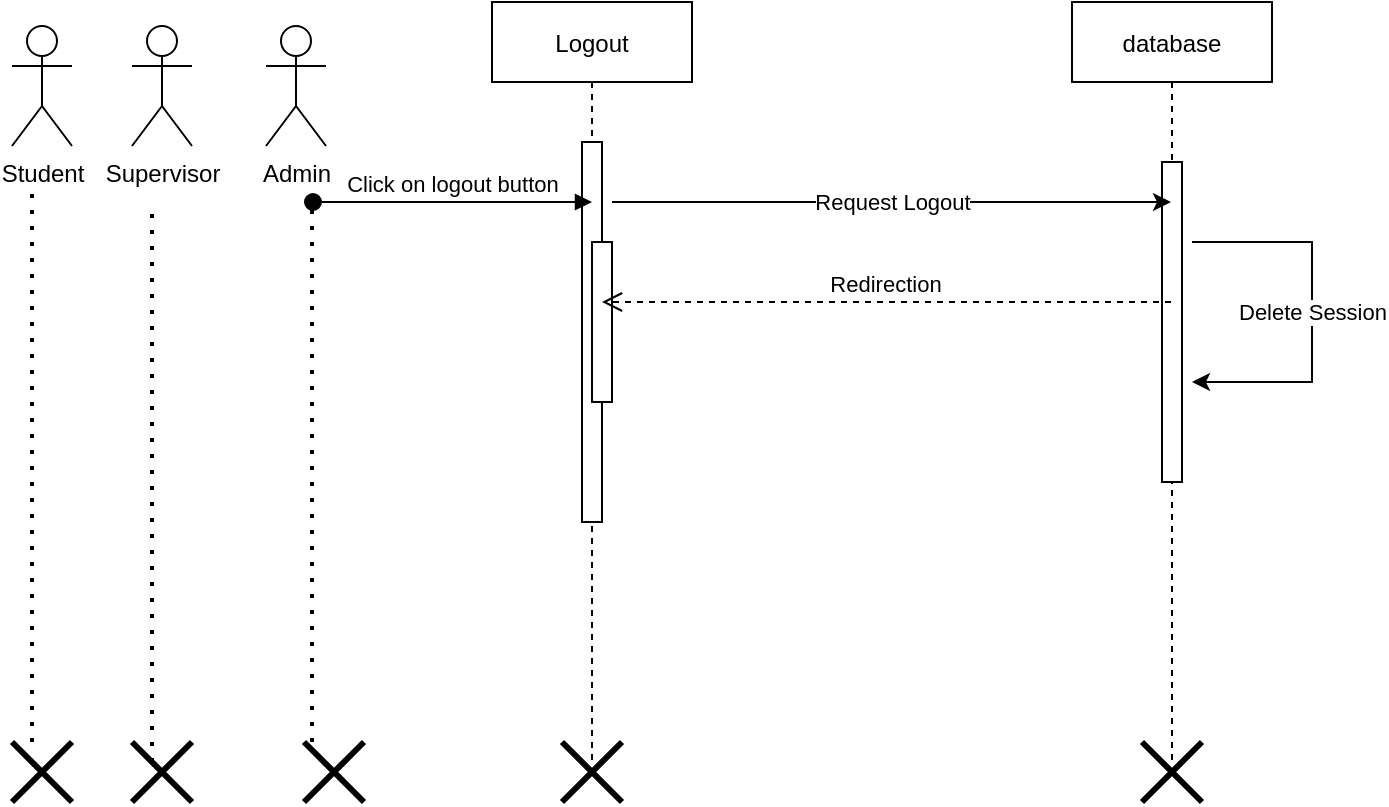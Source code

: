 <mxfile version="20.2.3" type="device"><diagram id="2cerg_K-P_-OnhZrchvd" name="Page-1"><mxGraphModel dx="1578" dy="556" grid="1" gridSize="10" guides="1" tooltips="1" connect="1" arrows="1" fold="1" page="1" pageScale="1" pageWidth="850" pageHeight="1100" math="0" shadow="0"><root><mxCell id="0"/><mxCell id="1" parent="0"/><mxCell id="qiXspHYYTrGM6duUBzxF-1" value="Logout" style="shape=umlLifeline;perimeter=lifelinePerimeter;container=1;collapsible=0;recursiveResize=0;rounded=0;shadow=0;strokeWidth=1;" parent="1" vertex="1"><mxGeometry x="170" y="70" width="100" height="380" as="geometry"/></mxCell><mxCell id="qiXspHYYTrGM6duUBzxF-2" value="" style="points=[];perimeter=orthogonalPerimeter;rounded=0;shadow=0;strokeWidth=1;" parent="qiXspHYYTrGM6duUBzxF-1" vertex="1"><mxGeometry x="45" y="70" width="10" height="190" as="geometry"/></mxCell><mxCell id="qiXspHYYTrGM6duUBzxF-3" value="" style="points=[];perimeter=orthogonalPerimeter;rounded=0;shadow=0;strokeWidth=1;" parent="qiXspHYYTrGM6duUBzxF-1" vertex="1"><mxGeometry x="50" y="120" width="10" height="80" as="geometry"/></mxCell><mxCell id="qiXspHYYTrGM6duUBzxF-4" value="Click on logout button" style="verticalAlign=bottom;startArrow=oval;endArrow=block;startSize=8;shadow=0;strokeWidth=1;" parent="qiXspHYYTrGM6duUBzxF-1" edge="1"><mxGeometry relative="1" as="geometry"><mxPoint x="-89.5" y="100" as="sourcePoint"/><mxPoint x="50" y="100" as="targetPoint"/><Array as="points"><mxPoint x="-19.5" y="100"/></Array></mxGeometry></mxCell><mxCell id="qiXspHYYTrGM6duUBzxF-5" value="database" style="shape=umlLifeline;perimeter=lifelinePerimeter;container=1;collapsible=0;recursiveResize=0;rounded=0;shadow=0;strokeWidth=1;" parent="1" vertex="1"><mxGeometry x="460" y="70" width="100" height="380" as="geometry"/></mxCell><mxCell id="qiXspHYYTrGM6duUBzxF-6" value="" style="points=[];perimeter=orthogonalPerimeter;rounded=0;shadow=0;strokeWidth=1;" parent="qiXspHYYTrGM6duUBzxF-5" vertex="1"><mxGeometry x="45" y="80" width="10" height="160" as="geometry"/></mxCell><mxCell id="qiXspHYYTrGM6duUBzxF-7" value="Redirection" style="verticalAlign=bottom;endArrow=open;dashed=1;endSize=8;shadow=0;strokeWidth=1;" parent="1" source="qiXspHYYTrGM6duUBzxF-5" target="qiXspHYYTrGM6duUBzxF-2" edge="1"><mxGeometry relative="1" as="geometry"><mxPoint x="275" y="236" as="targetPoint"/><Array as="points"><mxPoint x="330" y="220"/></Array></mxGeometry></mxCell><mxCell id="qiXspHYYTrGM6duUBzxF-10" value="Supervisor" style="shape=umlActor;verticalLabelPosition=bottom;verticalAlign=top;html=1;outlineConnect=0;" parent="1" vertex="1"><mxGeometry x="-10" y="82" width="30" height="60" as="geometry"/></mxCell><mxCell id="qiXspHYYTrGM6duUBzxF-11" value="Admin" style="shape=umlActor;verticalLabelPosition=bottom;verticalAlign=top;html=1;outlineConnect=0;" parent="1" vertex="1"><mxGeometry x="57" y="82" width="30" height="60" as="geometry"/></mxCell><mxCell id="qiXspHYYTrGM6duUBzxF-12" value="Student" style="shape=umlActor;verticalLabelPosition=bottom;verticalAlign=top;html=1;outlineConnect=0;" parent="1" vertex="1"><mxGeometry x="-70" y="82" width="30" height="60" as="geometry"/></mxCell><mxCell id="qiXspHYYTrGM6duUBzxF-13" value="" style="endArrow=none;dashed=1;html=1;dashPattern=1 3;strokeWidth=2;rounded=0;" parent="1" edge="1"><mxGeometry width="50" height="50" relative="1" as="geometry"><mxPoint x="-60.0" y="440" as="sourcePoint"/><mxPoint x="-60.0" y="160" as="targetPoint"/></mxGeometry></mxCell><mxCell id="qiXspHYYTrGM6duUBzxF-14" value="" style="endArrow=none;dashed=1;html=1;dashPattern=1 3;strokeWidth=2;rounded=0;" parent="1" edge="1"><mxGeometry width="50" height="50" relative="1" as="geometry"><mxPoint x="80.0" y="440" as="sourcePoint"/><mxPoint x="80.0" y="160" as="targetPoint"/></mxGeometry></mxCell><mxCell id="qiXspHYYTrGM6duUBzxF-15" value="" style="endArrow=none;dashed=1;html=1;dashPattern=1 3;strokeWidth=2;rounded=0;" parent="1" edge="1"><mxGeometry width="50" height="50" relative="1" as="geometry"><mxPoint x="2.274e-13" y="450" as="sourcePoint"/><mxPoint x="2.274e-13" y="170" as="targetPoint"/></mxGeometry></mxCell><mxCell id="qiXspHYYTrGM6duUBzxF-21" value="" style="endArrow=classic;html=1;rounded=0;" parent="1" target="qiXspHYYTrGM6duUBzxF-5" edge="1"><mxGeometry relative="1" as="geometry"><mxPoint x="230" y="170" as="sourcePoint"/><mxPoint x="330" y="170" as="targetPoint"/></mxGeometry></mxCell><mxCell id="qiXspHYYTrGM6duUBzxF-22" value="Request Logout" style="edgeLabel;resizable=0;html=1;align=center;verticalAlign=middle;" parent="qiXspHYYTrGM6duUBzxF-21" connectable="0" vertex="1"><mxGeometry relative="1" as="geometry"/></mxCell><mxCell id="qiXspHYYTrGM6duUBzxF-23" value="" style="endArrow=classic;html=1;rounded=0;" parent="1" edge="1"><mxGeometry relative="1" as="geometry"><mxPoint x="520" y="190" as="sourcePoint"/><mxPoint x="520" y="260" as="targetPoint"/><Array as="points"><mxPoint x="580" y="190"/><mxPoint x="580" y="260"/></Array></mxGeometry></mxCell><mxCell id="qiXspHYYTrGM6duUBzxF-24" value="Delete Session" style="edgeLabel;resizable=0;html=1;align=center;verticalAlign=middle;" parent="qiXspHYYTrGM6duUBzxF-23" connectable="0" vertex="1"><mxGeometry relative="1" as="geometry"/></mxCell><mxCell id="381wkxvBWLGEzvgI_CvM-1" value="" style="shape=umlDestroy;whiteSpace=wrap;html=1;strokeWidth=3;" parent="1" vertex="1"><mxGeometry x="-70" y="440" width="30" height="30" as="geometry"/></mxCell><mxCell id="381wkxvBWLGEzvgI_CvM-2" value="" style="shape=umlDestroy;whiteSpace=wrap;html=1;strokeWidth=3;" parent="1" vertex="1"><mxGeometry x="-10" y="440" width="30" height="30" as="geometry"/></mxCell><mxCell id="381wkxvBWLGEzvgI_CvM-4" value="" style="shape=umlDestroy;whiteSpace=wrap;html=1;strokeWidth=3;" parent="1" vertex="1"><mxGeometry x="76" y="440" width="30" height="30" as="geometry"/></mxCell><mxCell id="381wkxvBWLGEzvgI_CvM-5" value="" style="shape=umlDestroy;whiteSpace=wrap;html=1;strokeWidth=3;" parent="1" vertex="1"><mxGeometry x="205" y="440" width="30" height="30" as="geometry"/></mxCell><mxCell id="381wkxvBWLGEzvgI_CvM-6" value="" style="shape=umlDestroy;whiteSpace=wrap;html=1;strokeWidth=3;" parent="1" vertex="1"><mxGeometry x="495" y="440" width="30" height="30" as="geometry"/></mxCell></root></mxGraphModel></diagram></mxfile>